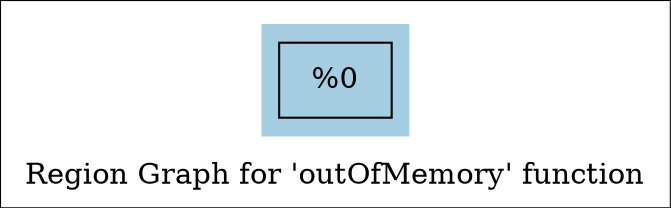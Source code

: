 digraph "Region Graph for 'outOfMemory' function" {
	label="Region Graph for 'outOfMemory' function";

	Node0x113c630 [shape=record,label="{%0}"];
	colorscheme = "paired12"
        subgraph cluster_0x139ee90 {
          label = "";
          style = filled;
          color = 1
          Node0x113c630;
        }
}
